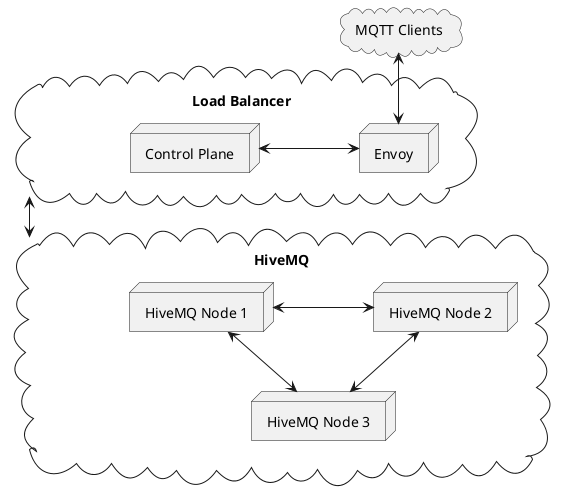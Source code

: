 @startuml
skinparam nodesep 100

cloud HiveMQ as hq {
  node "HiveMQ Node 1" as h1
  node "HiveMQ Node 2" as h2
  node "HiveMQ Node 3" as h3
}

cloud "Load Balancer" as lb {
  node "Control Plane" as cp
  node "Envoy" as e
}

cloud "MQTT Clients" as c

c <--> e

cp <-> e

lb <--> hq

h1 <-> h2
h1 <-> h3
h2 <--> h3

@enduml
